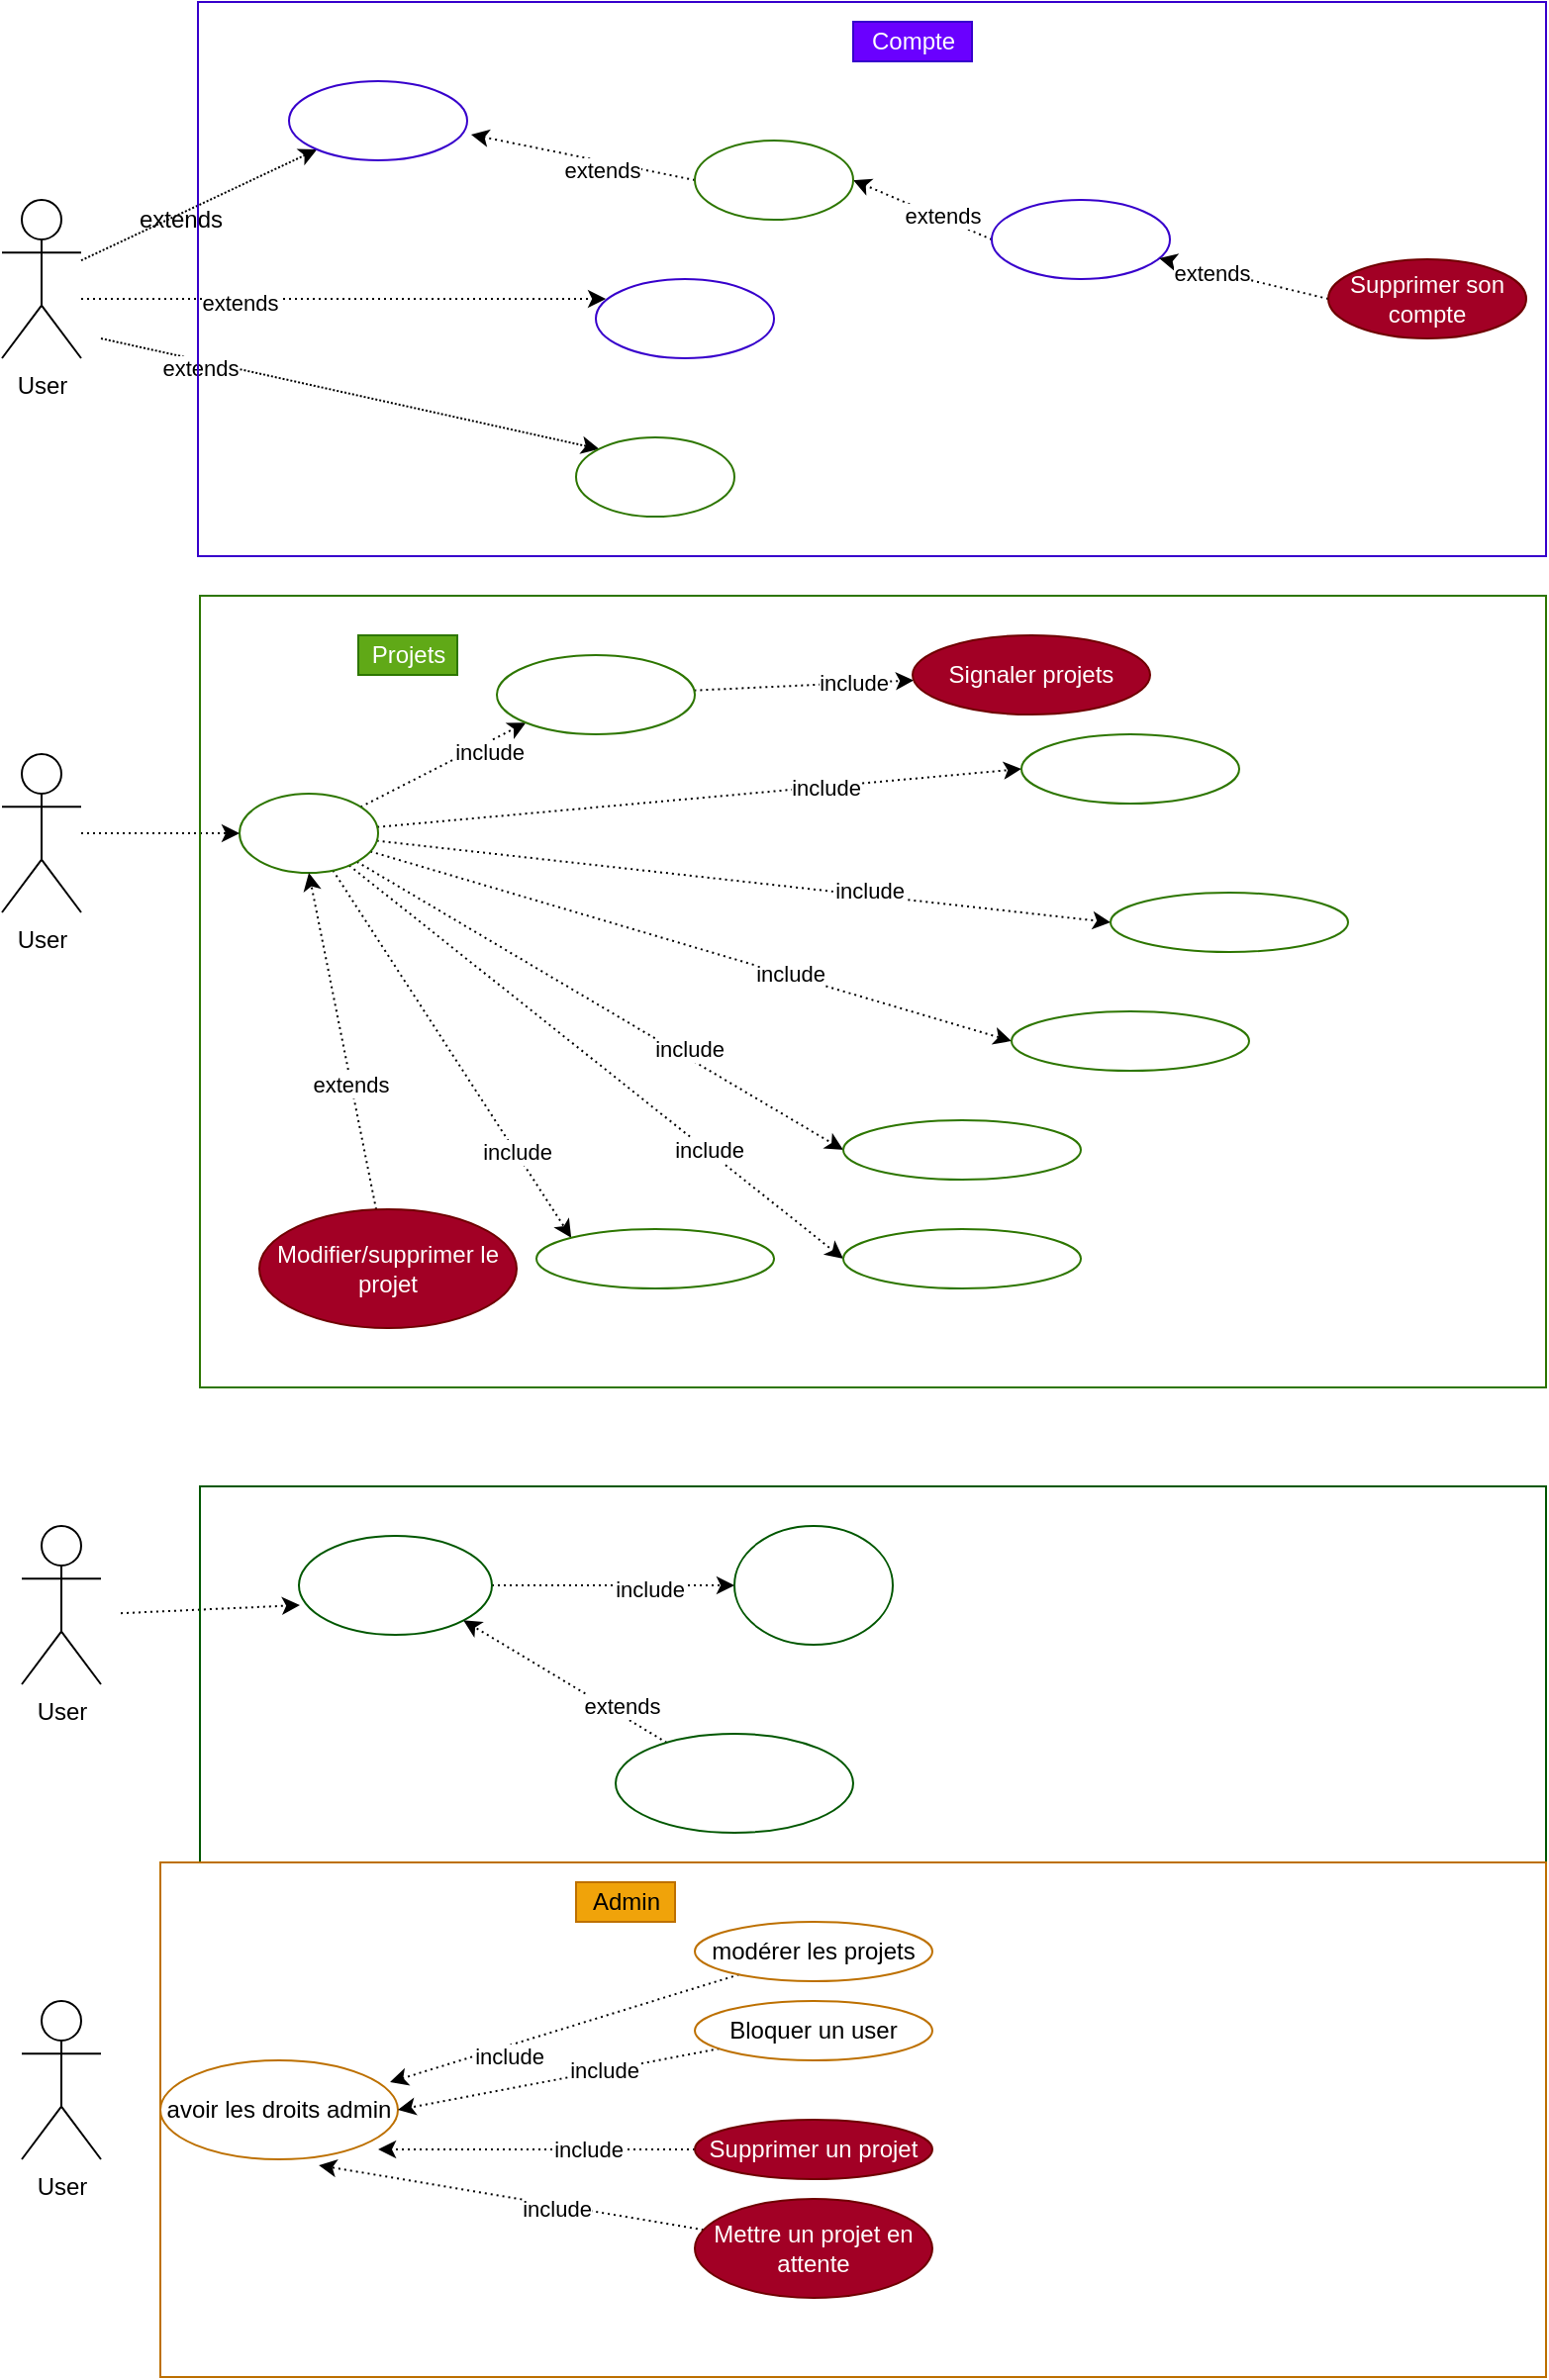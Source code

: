 <mxfile>
    <diagram id="uBIJUcagEpR2EhsYjlJs" name="Page-1">
        <mxGraphModel dx="671" dy="344" grid="1" gridSize="10" guides="1" tooltips="1" connect="1" arrows="1" fold="1" page="1" pageScale="1" pageWidth="827" pageHeight="1169" math="0" shadow="0">
            <root>
                <mxCell id="0"/>
                <mxCell id="1" parent="0"/>
                <mxCell id="31" style="edgeStyle=none;html=1;dashed=1;dashPattern=1 1;" edge="1" parent="1" source="2" target="9">
                    <mxGeometry relative="1" as="geometry"/>
                </mxCell>
                <mxCell id="35" style="edgeStyle=none;html=1;entryX=0;entryY=0;entryDx=0;entryDy=0;dashed=1;dashPattern=1 1;" edge="1" parent="1" target="16">
                    <mxGeometry relative="1" as="geometry">
                        <mxPoint x="60" y="190" as="sourcePoint"/>
                    </mxGeometry>
                </mxCell>
                <mxCell id="39" value="extends" style="edgeLabel;html=1;align=center;verticalAlign=middle;resizable=0;points=[];" vertex="1" connectable="0" parent="35">
                    <mxGeometry x="-0.596" y="-3" relative="1" as="geometry">
                        <mxPoint y="1" as="offset"/>
                    </mxGeometry>
                </mxCell>
                <mxCell id="41" style="edgeStyle=none;html=1;entryX=0.056;entryY=0.25;entryDx=0;entryDy=0;entryPerimeter=0;dashed=1;dashPattern=1 2;" edge="1" parent="1" target="10">
                    <mxGeometry relative="1" as="geometry">
                        <mxPoint x="50" y="170" as="sourcePoint"/>
                    </mxGeometry>
                </mxCell>
                <mxCell id="42" value="extends" style="edgeLabel;html=1;align=center;verticalAlign=middle;resizable=0;points=[];" vertex="1" connectable="0" parent="41">
                    <mxGeometry x="-0.4" y="-2" relative="1" as="geometry">
                        <mxPoint as="offset"/>
                    </mxGeometry>
                </mxCell>
                <mxCell id="2" value="User&lt;br&gt;" style="shape=umlActor;verticalLabelPosition=bottom;verticalAlign=top;html=1;outlineConnect=0;" vertex="1" parent="1">
                    <mxGeometry x="10" y="120" width="40" height="80" as="geometry"/>
                </mxCell>
                <mxCell id="8" value="" style="rounded=0;whiteSpace=wrap;html=1;fillColor=none;fontColor=#ffffff;strokeColor=#3700CC;gradientColor=none;" vertex="1" parent="1">
                    <mxGeometry x="109" y="20" width="681" height="280" as="geometry"/>
                </mxCell>
                <mxCell id="9" value="Se connecter" style="ellipse;whiteSpace=wrap;html=1;fillColor=none;fontColor=#ffffff;strokeColor=#3700CC;" vertex="1" parent="1">
                    <mxGeometry x="155" y="60" width="90" height="40" as="geometry"/>
                </mxCell>
                <mxCell id="10" value="Créer un compte" style="ellipse;whiteSpace=wrap;html=1;fillColor=none;fontColor=#ffffff;strokeColor=#3700CC;" vertex="1" parent="1">
                    <mxGeometry x="310" y="160" width="90" height="40" as="geometry"/>
                </mxCell>
                <mxCell id="61" style="edgeStyle=none;html=1;entryX=0;entryY=1;entryDx=0;entryDy=0;dashed=1;dashPattern=1 2;" edge="1" parent="1" source="12" target="59">
                    <mxGeometry relative="1" as="geometry"/>
                </mxCell>
                <mxCell id="62" value="include" style="edgeLabel;html=1;align=center;verticalAlign=middle;resizable=0;points=[];" vertex="1" connectable="0" parent="61">
                    <mxGeometry x="0.491" y="-4" relative="1" as="geometry">
                        <mxPoint as="offset"/>
                    </mxGeometry>
                </mxCell>
                <mxCell id="68" style="edgeStyle=none;html=1;entryX=0;entryY=0.5;entryDx=0;entryDy=0;dashed=1;dashPattern=1 2;" edge="1" parent="1" source="12" target="63">
                    <mxGeometry relative="1" as="geometry"/>
                </mxCell>
                <mxCell id="69" value="include" style="edgeLabel;html=1;align=center;verticalAlign=middle;resizable=0;points=[];" vertex="1" connectable="0" parent="68">
                    <mxGeometry x="0.392" relative="1" as="geometry">
                        <mxPoint as="offset"/>
                    </mxGeometry>
                </mxCell>
                <mxCell id="70" style="edgeStyle=none;html=1;entryX=0;entryY=0.5;entryDx=0;entryDy=0;dashed=1;dashPattern=1 2;" edge="1" parent="1" source="12" target="64">
                    <mxGeometry relative="1" as="geometry"/>
                </mxCell>
                <mxCell id="74" value="include" style="edgeLabel;html=1;align=center;verticalAlign=middle;resizable=0;points=[];" vertex="1" connectable="0" parent="70">
                    <mxGeometry x="0.347" y="3" relative="1" as="geometry">
                        <mxPoint x="-1" as="offset"/>
                    </mxGeometry>
                </mxCell>
                <mxCell id="71" style="edgeStyle=none;html=1;entryX=0;entryY=0.5;entryDx=0;entryDy=0;dashed=1;dashPattern=1 2;" edge="1" parent="1" source="12" target="65">
                    <mxGeometry relative="1" as="geometry"/>
                </mxCell>
                <mxCell id="75" value="include" style="edgeLabel;html=1;align=center;verticalAlign=middle;resizable=0;points=[];" vertex="1" connectable="0" parent="71">
                    <mxGeometry x="0.306" y="1" relative="1" as="geometry">
                        <mxPoint as="offset"/>
                    </mxGeometry>
                </mxCell>
                <mxCell id="72" style="edgeStyle=none;html=1;entryX=0;entryY=0.5;entryDx=0;entryDy=0;dashed=1;dashPattern=1 2;" edge="1" parent="1" source="12" target="66">
                    <mxGeometry relative="1" as="geometry"/>
                </mxCell>
                <mxCell id="76" value="include" style="edgeLabel;html=1;align=center;verticalAlign=middle;resizable=0;points=[];" vertex="1" connectable="0" parent="72">
                    <mxGeometry x="0.344" y="4" relative="1" as="geometry">
                        <mxPoint as="offset"/>
                    </mxGeometry>
                </mxCell>
                <mxCell id="73" style="edgeStyle=none;html=1;entryX=0;entryY=0.5;entryDx=0;entryDy=0;dashed=1;dashPattern=1 2;" edge="1" parent="1" source="12" target="67">
                    <mxGeometry relative="1" as="geometry"/>
                </mxCell>
                <mxCell id="77" value="include" style="edgeLabel;html=1;align=center;verticalAlign=middle;resizable=0;points=[];" vertex="1" connectable="0" parent="73">
                    <mxGeometry x="0.446" relative="1" as="geometry">
                        <mxPoint x="1" as="offset"/>
                    </mxGeometry>
                </mxCell>
                <mxCell id="107" style="edgeStyle=none;html=1;entryX=0;entryY=0;entryDx=0;entryDy=0;dashed=1;dashPattern=1 2;" edge="1" parent="1" source="12" target="106">
                    <mxGeometry relative="1" as="geometry"/>
                </mxCell>
                <mxCell id="108" value="include" style="edgeLabel;html=1;align=center;verticalAlign=middle;resizable=0;points=[];" vertex="1" connectable="0" parent="107">
                    <mxGeometry x="0.53" relative="1" as="geometry">
                        <mxPoint as="offset"/>
                    </mxGeometry>
                </mxCell>
                <mxCell id="12" value="Créer un projet" style="ellipse;whiteSpace=wrap;html=1;fillColor=none;fontColor=#ffffff;strokeColor=#2D7600;" vertex="1" parent="1">
                    <mxGeometry x="130" y="420" width="70" height="40" as="geometry"/>
                </mxCell>
                <mxCell id="47" style="edgeStyle=none;html=1;exitX=0;exitY=0.5;exitDx=0;exitDy=0;entryX=1;entryY=0.5;entryDx=0;entryDy=0;dashed=1;dashPattern=1 2;" edge="1" parent="1" source="13" target="17">
                    <mxGeometry relative="1" as="geometry"/>
                </mxCell>
                <mxCell id="48" value="extends" style="edgeLabel;html=1;align=center;verticalAlign=middle;resizable=0;points=[];" vertex="1" connectable="0" parent="47">
                    <mxGeometry x="-0.272" y="-1" relative="1" as="geometry">
                        <mxPoint as="offset"/>
                    </mxGeometry>
                </mxCell>
                <mxCell id="13" value="Modifier son compte" style="ellipse;whiteSpace=wrap;html=1;fillColor=none;fontColor=#ffffff;strokeColor=#3700CC;" vertex="1" parent="1">
                    <mxGeometry x="510" y="120" width="90" height="40" as="geometry"/>
                </mxCell>
                <mxCell id="51" style="edgeStyle=none;html=1;exitX=0;exitY=0.5;exitDx=0;exitDy=0;dashed=1;dashPattern=1 2;" edge="1" parent="1" source="14" target="13">
                    <mxGeometry relative="1" as="geometry"/>
                </mxCell>
                <mxCell id="52" value="extends" style="edgeLabel;html=1;align=center;verticalAlign=middle;resizable=0;points=[];" vertex="1" connectable="0" parent="51">
                    <mxGeometry x="0.376" y="1" relative="1" as="geometry">
                        <mxPoint as="offset"/>
                    </mxGeometry>
                </mxCell>
                <mxCell id="14" value="Supprimer son compte" style="ellipse;whiteSpace=wrap;html=1;fillColor=#a20025;fontColor=#ffffff;strokeColor=#6F0000;" vertex="1" parent="1">
                    <mxGeometry x="680" y="150" width="100" height="40" as="geometry"/>
                </mxCell>
                <mxCell id="15" value="Compte" style="text;html=1;resizable=0;autosize=1;align=center;verticalAlign=middle;points=[];fillColor=#6a00ff;strokeColor=#3700CC;rounded=0;fontColor=#ffffff;" vertex="1" parent="1">
                    <mxGeometry x="440" y="30" width="60" height="20" as="geometry"/>
                </mxCell>
                <mxCell id="16" value="Voir projets existants" style="ellipse;whiteSpace=wrap;html=1;fillColor=none;fontColor=#ffffff;strokeColor=#2D7600;" vertex="1" parent="1">
                    <mxGeometry x="300" y="240" width="80" height="40" as="geometry"/>
                </mxCell>
                <mxCell id="45" style="edgeStyle=none;html=1;exitX=0;exitY=0.5;exitDx=0;exitDy=0;dashed=1;dashPattern=1 2;entryX=1.022;entryY=0.675;entryDx=0;entryDy=0;entryPerimeter=0;" edge="1" parent="1" source="17" target="9">
                    <mxGeometry relative="1" as="geometry"/>
                </mxCell>
                <mxCell id="46" value="extends" style="edgeLabel;html=1;align=center;verticalAlign=middle;resizable=0;points=[];" vertex="1" connectable="0" parent="45">
                    <mxGeometry x="-0.184" y="4" relative="1" as="geometry">
                        <mxPoint as="offset"/>
                    </mxGeometry>
                </mxCell>
                <mxCell id="17" value="Voir ses projets" style="ellipse;whiteSpace=wrap;html=1;fillColor=none;fontColor=#ffffff;strokeColor=#2D7600;" vertex="1" parent="1">
                    <mxGeometry x="360" y="90" width="80" height="40" as="geometry"/>
                </mxCell>
                <mxCell id="36" value="extends" style="text;html=1;align=center;verticalAlign=middle;resizable=0;points=[];autosize=1;strokeColor=none;fillColor=none;" vertex="1" parent="1">
                    <mxGeometry x="70" y="120" width="60" height="20" as="geometry"/>
                </mxCell>
                <mxCell id="56" style="edgeStyle=none;html=1;dashed=1;dashPattern=1 2;entryX=0;entryY=0.5;entryDx=0;entryDy=0;" edge="1" parent="1" source="54" target="12">
                    <mxGeometry relative="1" as="geometry">
                        <mxPoint x="110" y="455" as="targetPoint"/>
                    </mxGeometry>
                </mxCell>
                <mxCell id="54" value="User&lt;br&gt;" style="shape=umlActor;verticalLabelPosition=bottom;verticalAlign=top;html=1;outlineConnect=0;" vertex="1" parent="1">
                    <mxGeometry x="10" y="400" width="40" height="80" as="geometry"/>
                </mxCell>
                <mxCell id="95" style="edgeStyle=none;html=1;dashed=1;dashPattern=1 2;" edge="1" parent="1" source="59" target="94">
                    <mxGeometry relative="1" as="geometry"/>
                </mxCell>
                <mxCell id="96" value="include" style="edgeLabel;html=1;align=center;verticalAlign=middle;resizable=0;points=[];" vertex="1" connectable="0" parent="95">
                    <mxGeometry x="0.449" relative="1" as="geometry">
                        <mxPoint as="offset"/>
                    </mxGeometry>
                </mxCell>
                <mxCell id="59" value="Être connecté" style="ellipse;whiteSpace=wrap;html=1;fillColor=none;fontColor=#ffffff;strokeColor=#2D7600;" vertex="1" parent="1">
                    <mxGeometry x="260" y="350" width="100" height="40" as="geometry"/>
                </mxCell>
                <mxCell id="63" value="Définir date de fin&amp;nbsp;" style="ellipse;whiteSpace=wrap;html=1;fillColor=none;fontColor=#ffffff;strokeColor=#2D7600;" vertex="1" parent="1">
                    <mxGeometry x="525" y="390" width="110" height="35" as="geometry"/>
                </mxCell>
                <mxCell id="64" value="Montant minimum" style="ellipse;whiteSpace=wrap;html=1;fillColor=none;fontColor=#ffffff;strokeColor=#2D7600;" vertex="1" parent="1">
                    <mxGeometry x="570" y="470" width="120" height="30" as="geometry"/>
                </mxCell>
                <mxCell id="65" value="Description" style="ellipse;whiteSpace=wrap;html=1;fillColor=none;fontColor=#ffffff;strokeColor=#2D7600;" vertex="1" parent="1">
                    <mxGeometry x="520" y="530" width="120" height="30" as="geometry"/>
                </mxCell>
                <mxCell id="66" value="Photos" style="ellipse;whiteSpace=wrap;html=1;fillColor=none;fontColor=#ffffff;strokeColor=#2D7600;" vertex="1" parent="1">
                    <mxGeometry x="435" y="585" width="120" height="30" as="geometry"/>
                </mxCell>
                <mxCell id="67" value="Contreparties" style="ellipse;whiteSpace=wrap;html=1;fillColor=none;fontColor=#ffffff;strokeColor=#2D7600;" vertex="1" parent="1">
                    <mxGeometry x="435" y="640" width="120" height="30" as="geometry"/>
                </mxCell>
                <mxCell id="88" style="edgeStyle=none;html=1;dashed=1;dashPattern=1 2;entryX=0.5;entryY=1;entryDx=0;entryDy=0;" edge="1" parent="1" source="82" target="12">
                    <mxGeometry relative="1" as="geometry">
                        <mxPoint x="170" y="470" as="targetPoint"/>
                    </mxGeometry>
                </mxCell>
                <mxCell id="89" value="extends" style="edgeLabel;html=1;align=center;verticalAlign=middle;resizable=0;points=[];" vertex="1" connectable="0" parent="88">
                    <mxGeometry x="-0.255" y="1" relative="1" as="geometry">
                        <mxPoint as="offset"/>
                    </mxGeometry>
                </mxCell>
                <mxCell id="82" value="Modifier/supprimer le projet" style="ellipse;whiteSpace=wrap;html=1;fillColor=#a20025;fontColor=#ffffff;strokeColor=#6F0000;" vertex="1" parent="1">
                    <mxGeometry x="140" y="630" width="130" height="60" as="geometry"/>
                </mxCell>
                <mxCell id="91" value="Projets" style="text;html=1;resizable=0;autosize=1;align=center;verticalAlign=middle;points=[];fillColor=#60a917;strokeColor=#2D7600;rounded=0;fontColor=#ffffff;" vertex="1" parent="1">
                    <mxGeometry x="190" y="340" width="50" height="20" as="geometry"/>
                </mxCell>
                <mxCell id="102" style="edgeStyle=none;html=1;entryX=0.005;entryY=0.7;entryDx=0;entryDy=0;entryPerimeter=0;dashed=1;dashPattern=1 2;" edge="1" parent="1" target="93">
                    <mxGeometry relative="1" as="geometry">
                        <mxPoint x="70" y="834.095" as="sourcePoint"/>
                    </mxGeometry>
                </mxCell>
                <mxCell id="92" value="User&lt;br&gt;" style="shape=umlActor;verticalLabelPosition=bottom;verticalAlign=top;html=1;outlineConnect=0;" vertex="1" parent="1">
                    <mxGeometry x="20" y="790" width="40" height="80" as="geometry"/>
                </mxCell>
                <mxCell id="100" style="edgeStyle=none;html=1;dashed=1;dashPattern=1 2;" edge="1" parent="1" source="93" target="99">
                    <mxGeometry relative="1" as="geometry"/>
                </mxCell>
                <mxCell id="101" value="include" style="edgeLabel;html=1;align=center;verticalAlign=middle;resizable=0;points=[];" vertex="1" connectable="0" parent="100">
                    <mxGeometry x="0.286" y="-2" relative="1" as="geometry">
                        <mxPoint as="offset"/>
                    </mxGeometry>
                </mxCell>
                <mxCell id="93" value="Investir dans un projet" style="ellipse;whiteSpace=wrap;html=1;fillColor=none;fontColor=#ffffff;strokeColor=#005700;" vertex="1" parent="1">
                    <mxGeometry x="160" y="795" width="97.5" height="50" as="geometry"/>
                </mxCell>
                <mxCell id="94" value="Signaler projets" style="ellipse;whiteSpace=wrap;html=1;fillColor=#a20025;fontColor=#ffffff;strokeColor=#6F0000;" vertex="1" parent="1">
                    <mxGeometry x="470" y="340" width="120" height="40" as="geometry"/>
                </mxCell>
                <mxCell id="97" value="" style="rounded=0;whiteSpace=wrap;html=1;fillColor=none;fontColor=#ffffff;strokeColor=#2D7600;" vertex="1" parent="1">
                    <mxGeometry x="110" y="320" width="680" height="400" as="geometry"/>
                </mxCell>
                <mxCell id="99" value="Recevoir contrepartie" style="ellipse;whiteSpace=wrap;html=1;fillColor=none;fontColor=#ffffff;strokeColor=#005700;" vertex="1" parent="1">
                    <mxGeometry x="380" y="790" width="80" height="60" as="geometry"/>
                </mxCell>
                <mxCell id="104" style="edgeStyle=none;html=1;entryX=1;entryY=1;entryDx=0;entryDy=0;dashed=1;dashPattern=1 2;" edge="1" parent="1" source="103" target="93">
                    <mxGeometry relative="1" as="geometry"/>
                </mxCell>
                <mxCell id="105" value="extends" style="edgeLabel;html=1;align=center;verticalAlign=middle;resizable=0;points=[];" vertex="1" connectable="0" parent="104">
                    <mxGeometry x="-0.516" y="-4" relative="1" as="geometry">
                        <mxPoint as="offset"/>
                    </mxGeometry>
                </mxCell>
                <mxCell id="103" value="Voir les projets où investissement" style="ellipse;whiteSpace=wrap;html=1;fillColor=none;fontColor=#ffffff;strokeColor=#005700;" vertex="1" parent="1">
                    <mxGeometry x="320" y="895" width="120" height="50" as="geometry"/>
                </mxCell>
                <mxCell id="106" value="définir contreparties" style="ellipse;whiteSpace=wrap;html=1;fillColor=none;fontColor=#ffffff;strokeColor=#2D7600;" vertex="1" parent="1">
                    <mxGeometry x="280" y="640" width="120" height="30" as="geometry"/>
                </mxCell>
                <mxCell id="109" value="" style="rounded=0;whiteSpace=wrap;html=1;fillColor=none;fontColor=#ffffff;strokeColor=#005700;" vertex="1" parent="1">
                    <mxGeometry x="110" y="770" width="680" height="190" as="geometry"/>
                </mxCell>
                <mxCell id="110" value="User&lt;br&gt;" style="shape=umlActor;verticalLabelPosition=bottom;verticalAlign=top;html=1;outlineConnect=0;" vertex="1" parent="1">
                    <mxGeometry x="20" y="1030" width="40" height="80" as="geometry"/>
                </mxCell>
                <mxCell id="115" style="edgeStyle=none;html=1;dashed=1;dashPattern=1 2;entryX=0.967;entryY=0.22;entryDx=0;entryDy=0;entryPerimeter=0;" edge="1" parent="1" source="111" target="112">
                    <mxGeometry relative="1" as="geometry">
                        <mxPoint x="250" y="1070" as="targetPoint"/>
                    </mxGeometry>
                </mxCell>
                <mxCell id="116" value="include" style="edgeLabel;html=1;align=center;verticalAlign=middle;resizable=0;points=[];" vertex="1" connectable="0" parent="115">
                    <mxGeometry x="0.637" y="-1" relative="1" as="geometry">
                        <mxPoint x="28" y="-2" as="offset"/>
                    </mxGeometry>
                </mxCell>
                <mxCell id="111" value="modérer les projets" style="ellipse;whiteSpace=wrap;html=1;fillColor=none;fontColor=#000000;strokeColor=#BD7000;" vertex="1" parent="1">
                    <mxGeometry x="360" y="990" width="120" height="30" as="geometry"/>
                </mxCell>
                <mxCell id="112" value="avoir les droits admin" style="ellipse;whiteSpace=wrap;html=1;fillColor=none;fontColor=#000000;strokeColor=#BD7000;" vertex="1" parent="1">
                    <mxGeometry x="90" y="1060" width="120" height="50" as="geometry"/>
                </mxCell>
                <mxCell id="129" style="edgeStyle=none;html=1;entryX=1;entryY=0.5;entryDx=0;entryDy=0;dashed=1;dashPattern=1 2;" edge="1" parent="1" source="117" target="112">
                    <mxGeometry relative="1" as="geometry"/>
                </mxCell>
                <mxCell id="130" value="include" style="edgeLabel;html=1;align=center;verticalAlign=middle;resizable=0;points=[];" vertex="1" connectable="0" parent="129">
                    <mxGeometry x="-0.282" relative="1" as="geometry">
                        <mxPoint as="offset"/>
                    </mxGeometry>
                </mxCell>
                <mxCell id="117" value="Bloquer un user" style="ellipse;whiteSpace=wrap;html=1;fillColor=none;fontColor=#000000;strokeColor=#BD7000;" vertex="1" parent="1">
                    <mxGeometry x="360" y="1030" width="120" height="30" as="geometry"/>
                </mxCell>
                <mxCell id="122" style="edgeStyle=none;html=1;entryX=0.917;entryY=0.9;entryDx=0;entryDy=0;entryPerimeter=0;dashed=1;dashPattern=1 2;" edge="1" parent="1" source="120" target="112">
                    <mxGeometry relative="1" as="geometry"/>
                </mxCell>
                <mxCell id="123" value="include" style="edgeLabel;html=1;align=center;verticalAlign=middle;resizable=0;points=[];" vertex="1" connectable="0" parent="122">
                    <mxGeometry x="-0.325" relative="1" as="geometry">
                        <mxPoint as="offset"/>
                    </mxGeometry>
                </mxCell>
                <mxCell id="120" value="Supprimer un projet" style="ellipse;whiteSpace=wrap;html=1;fillColor=#a20025;fontColor=#ffffff;strokeColor=#6F0000;" vertex="1" parent="1">
                    <mxGeometry x="360" y="1090" width="120" height="30" as="geometry"/>
                </mxCell>
                <mxCell id="124" style="edgeStyle=none;html=1;entryX=0.667;entryY=1.06;entryDx=0;entryDy=0;entryPerimeter=0;dashed=1;dashPattern=1 2;" edge="1" parent="1" source="121" target="112">
                    <mxGeometry relative="1" as="geometry"/>
                </mxCell>
                <mxCell id="125" value="include" style="edgeLabel;html=1;align=center;verticalAlign=middle;resizable=0;points=[];" vertex="1" connectable="0" parent="124">
                    <mxGeometry x="-0.238" y="2" relative="1" as="geometry">
                        <mxPoint as="offset"/>
                    </mxGeometry>
                </mxCell>
                <mxCell id="121" value="Mettre un projet en attente" style="ellipse;whiteSpace=wrap;html=1;fillColor=#a20025;fontColor=#ffffff;strokeColor=#6F0000;" vertex="1" parent="1">
                    <mxGeometry x="360" y="1130" width="120" height="50" as="geometry"/>
                </mxCell>
                <mxCell id="131" value="" style="rounded=0;whiteSpace=wrap;html=1;fillColor=none;fontColor=#000000;strokeColor=#BD7000;" vertex="1" parent="1">
                    <mxGeometry x="90" y="960" width="700" height="260" as="geometry"/>
                </mxCell>
                <mxCell id="132" value="Admin" style="text;html=1;resizable=0;autosize=1;align=center;verticalAlign=middle;points=[];fillColor=#f0a30a;strokeColor=#BD7000;rounded=0;fontColor=#000000;" vertex="1" parent="1">
                    <mxGeometry x="300" y="970" width="50" height="20" as="geometry"/>
                </mxCell>
            </root>
        </mxGraphModel>
    </diagram>
</mxfile>